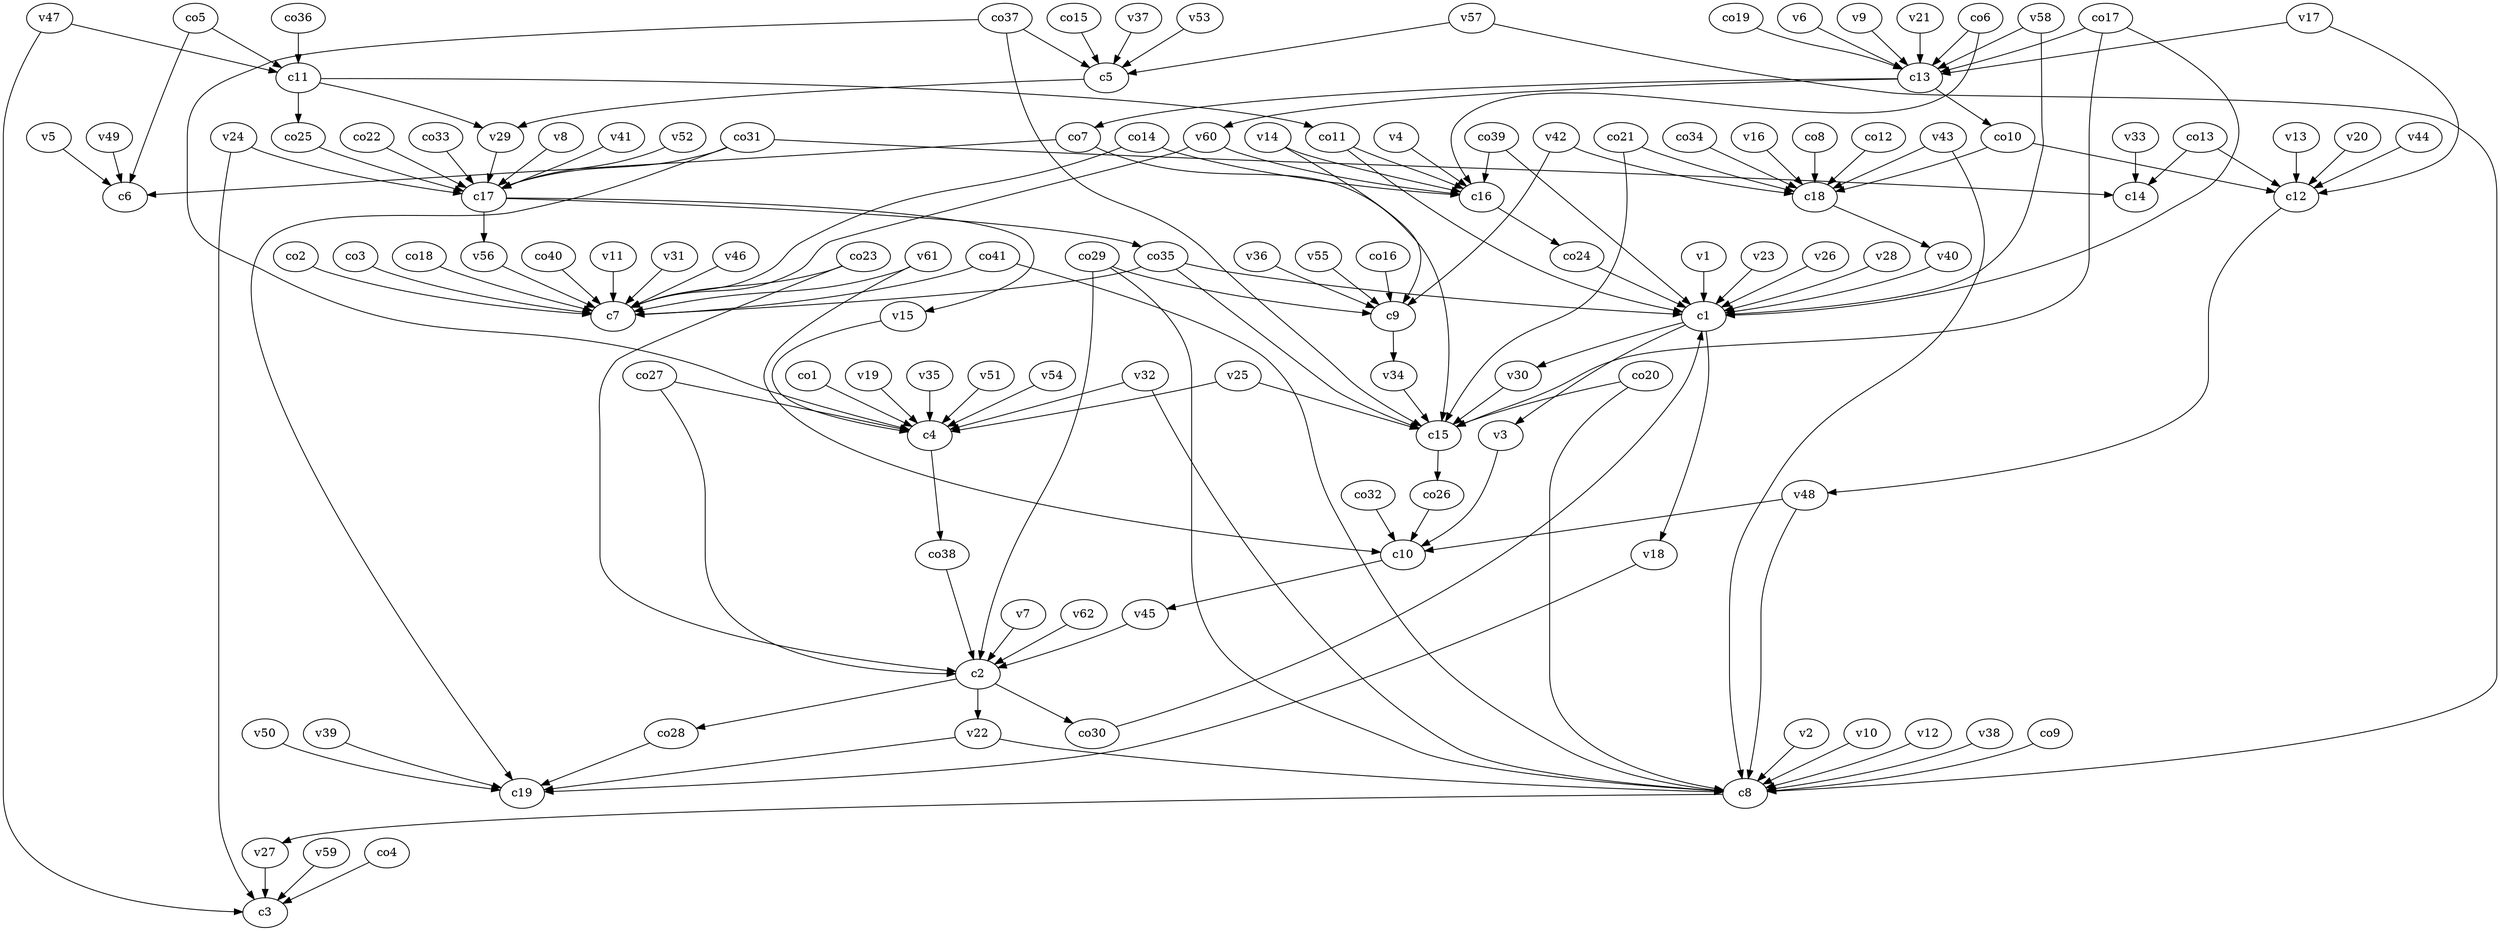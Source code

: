 strict digraph  {
c1;
c2;
c3;
c4;
c5;
c6;
c7;
c8;
c9;
c10;
c11;
c12;
c13;
c14;
c15;
c16;
c17;
c18;
c19;
v1;
v2;
v3;
v4;
v5;
v6;
v7;
v8;
v9;
v10;
v11;
v12;
v13;
v14;
v15;
v16;
v17;
v18;
v19;
v20;
v21;
v22;
v23;
v24;
v25;
v26;
v27;
v28;
v29;
v30;
v31;
v32;
v33;
v34;
v35;
v36;
v37;
v38;
v39;
v40;
v41;
v42;
v43;
v44;
v45;
v46;
v47;
v48;
v49;
v50;
v51;
v52;
v53;
v54;
v55;
v56;
v57;
v58;
v59;
v60;
v61;
v62;
co1;
co2;
co3;
co4;
co5;
co6;
co7;
co8;
co9;
co10;
co11;
co12;
co13;
co14;
co15;
co16;
co17;
co18;
co19;
co20;
co21;
co22;
co23;
co24;
co25;
co26;
co27;
co28;
co29;
co30;
co31;
co32;
co33;
co34;
co35;
co36;
co37;
co38;
co39;
co40;
co41;
c1 -> v30  [weight=1];
c1 -> v3  [weight=1];
c1 -> v18  [weight=1];
c2 -> v22  [weight=1];
c2 -> co28  [weight=1];
c2 -> co30  [weight=1];
c4 -> co38  [weight=1];
c5 -> v29  [weight=1];
c8 -> v27  [weight=1];
c9 -> v34  [weight=1];
c10 -> v45  [weight=1];
c11 -> co11  [weight=1];
c11 -> v29  [weight=1];
c11 -> co25  [weight=1];
c12 -> v48  [weight=1];
c13 -> co10  [weight=1];
c13 -> co7  [weight=1];
c13 -> v60  [weight=1];
c15 -> co26  [weight=1];
c16 -> co24  [weight=1];
c17 -> v56  [weight=1];
c17 -> co35  [weight=1];
c17 -> v15  [weight=1];
c18 -> v40  [weight=1];
v1 -> c1  [weight=1];
v2 -> c8  [weight=1];
v3 -> c10  [weight=1];
v4 -> c16  [weight=1];
v5 -> c6  [weight=1];
v6 -> c13  [weight=1];
v7 -> c2  [weight=1];
v8 -> c17  [weight=1];
v9 -> c13  [weight=1];
v10 -> c8  [weight=1];
v11 -> c7  [weight=1];
v12 -> c8  [weight=1];
v13 -> c12  [weight=1];
v14 -> c16  [weight=1];
v14 -> c9  [weight=1];
v15 -> c4  [weight=1];
v16 -> c18  [weight=1];
v17 -> c12  [weight=1];
v17 -> c13  [weight=1];
v18 -> c19  [weight=1];
v19 -> c4  [weight=1];
v20 -> c12  [weight=1];
v21 -> c13  [weight=1];
v22 -> c8  [weight=1];
v22 -> c19  [weight=1];
v23 -> c1  [weight=1];
v24 -> c3  [weight=1];
v24 -> c17  [weight=1];
v25 -> c4  [weight=1];
v25 -> c15  [weight=1];
v26 -> c1  [weight=1];
v27 -> c3  [weight=1];
v28 -> c1  [weight=1];
v29 -> c17  [weight=1];
v30 -> c15  [weight=1];
v31 -> c7  [weight=1];
v32 -> c8  [weight=1];
v32 -> c4  [weight=1];
v33 -> c14  [weight=1];
v34 -> c15  [weight=1];
v35 -> c4  [weight=1];
v36 -> c9  [weight=1];
v37 -> c5  [weight=1];
v38 -> c8  [weight=1];
v39 -> c19  [weight=1];
v40 -> c1  [weight=1];
v41 -> c17  [weight=1];
v42 -> c18  [weight=1];
v42 -> c9  [weight=1];
v43 -> c8  [weight=1];
v43 -> c18  [weight=1];
v44 -> c12  [weight=1];
v45 -> c2  [weight=1];
v46 -> c7  [weight=1];
v47 -> c11  [weight=1];
v47 -> c3  [weight=1];
v48 -> c8  [weight=1];
v48 -> c10  [weight=1];
v49 -> c6  [weight=1];
v50 -> c19  [weight=1];
v51 -> c4  [weight=1];
v52 -> c17  [weight=1];
v53 -> c5  [weight=1];
v54 -> c4  [weight=1];
v55 -> c9  [weight=1];
v56 -> c7  [weight=1];
v57 -> c8  [weight=1];
v57 -> c5  [weight=1];
v58 -> c13  [weight=1];
v58 -> c1  [weight=1];
v59 -> c3  [weight=1];
v60 -> c7  [weight=1];
v60 -> c16  [weight=1];
v61 -> c10  [weight=1];
v61 -> c7  [weight=1];
v62 -> c2  [weight=1];
co1 -> c4  [weight=1];
co2 -> c7  [weight=1];
co3 -> c7  [weight=1];
co4 -> c3  [weight=1];
co5 -> c11  [weight=1];
co5 -> c6  [weight=1];
co6 -> c13  [weight=1];
co6 -> c16  [weight=1];
co7 -> c6  [weight=1];
co7 -> c15  [weight=1];
co8 -> c18  [weight=1];
co9 -> c8  [weight=1];
co10 -> c12  [weight=1];
co10 -> c18  [weight=1];
co11 -> c1  [weight=1];
co11 -> c16  [weight=1];
co12 -> c18  [weight=1];
co13 -> c12  [weight=1];
co13 -> c14  [weight=1];
co14 -> c7  [weight=1];
co14 -> c16  [weight=1];
co15 -> c5  [weight=1];
co16 -> c9  [weight=1];
co17 -> c15  [weight=1];
co17 -> c1  [weight=1];
co17 -> c13  [weight=1];
co18 -> c7  [weight=1];
co19 -> c13  [weight=1];
co20 -> c8  [weight=1];
co20 -> c15  [weight=1];
co21 -> c15  [weight=1];
co21 -> c18  [weight=1];
co22 -> c17  [weight=1];
co23 -> c2  [weight=1];
co23 -> c7  [weight=1];
co24 -> c1  [weight=1];
co25 -> c17  [weight=1];
co26 -> c10  [weight=1];
co27 -> c4  [weight=1];
co27 -> c2  [weight=1];
co28 -> c19  [weight=1];
co29 -> c9  [weight=1];
co29 -> c8  [weight=1];
co29 -> c2  [weight=1];
co30 -> c1  [weight=1];
co31 -> c14  [weight=1];
co31 -> c17  [weight=1];
co31 -> c19  [weight=1];
co32 -> c10  [weight=1];
co33 -> c17  [weight=1];
co34 -> c18  [weight=1];
co35 -> c15  [weight=1];
co35 -> c7  [weight=1];
co35 -> c1  [weight=1];
co36 -> c11  [weight=1];
co37 -> c5  [weight=1];
co37 -> c4  [weight=1];
co37 -> c15  [weight=1];
co38 -> c2  [weight=1];
co39 -> c16  [weight=1];
co39 -> c1  [weight=1];
co40 -> c7  [weight=1];
co41 -> c8  [weight=1];
co41 -> c7  [weight=1];
}
